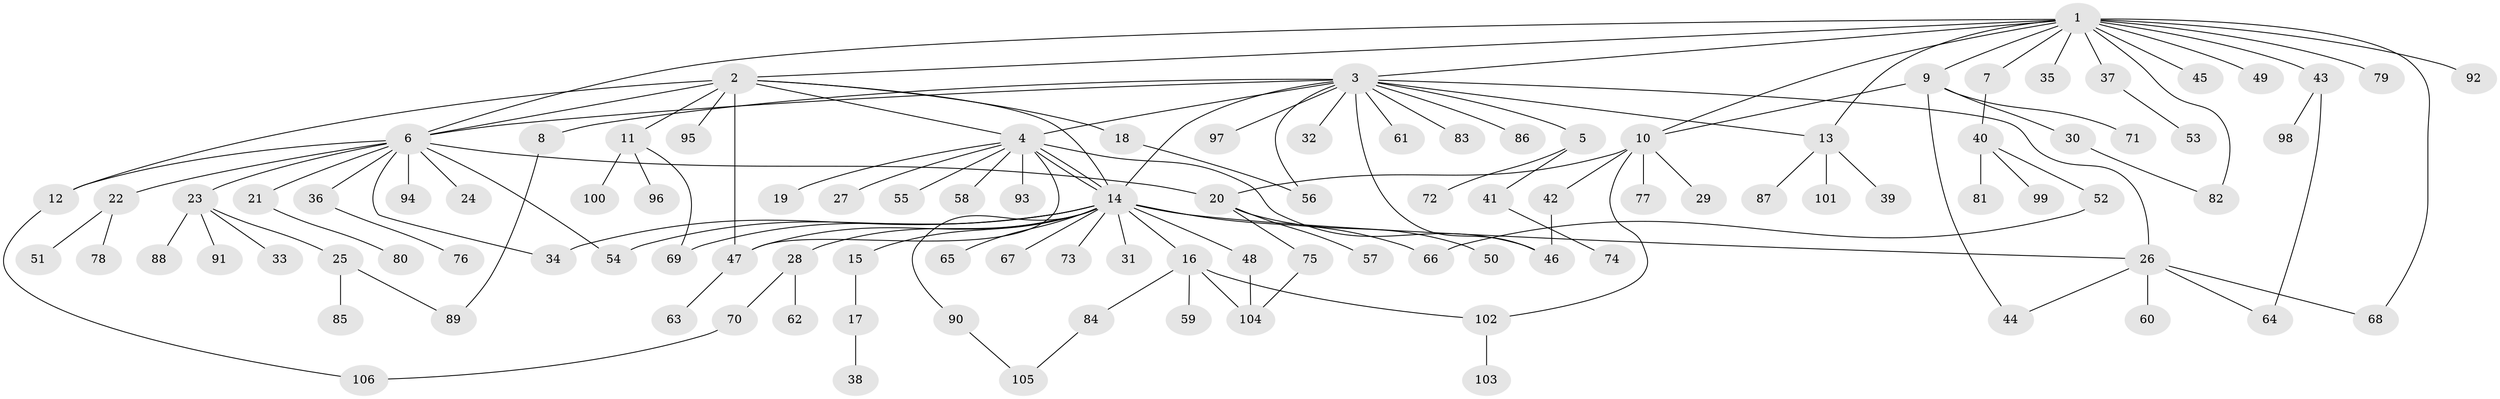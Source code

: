 // coarse degree distribution, {15: 0.0125, 8: 0.025, 20: 0.0125, 2: 0.2625, 13: 0.0125, 5: 0.0125, 3: 0.05, 4: 0.0625, 17: 0.0125, 1: 0.525, 6: 0.0125}
// Generated by graph-tools (version 1.1) at 2025/23/03/03/25 07:23:49]
// undirected, 106 vertices, 135 edges
graph export_dot {
graph [start="1"]
  node [color=gray90,style=filled];
  1;
  2;
  3;
  4;
  5;
  6;
  7;
  8;
  9;
  10;
  11;
  12;
  13;
  14;
  15;
  16;
  17;
  18;
  19;
  20;
  21;
  22;
  23;
  24;
  25;
  26;
  27;
  28;
  29;
  30;
  31;
  32;
  33;
  34;
  35;
  36;
  37;
  38;
  39;
  40;
  41;
  42;
  43;
  44;
  45;
  46;
  47;
  48;
  49;
  50;
  51;
  52;
  53;
  54;
  55;
  56;
  57;
  58;
  59;
  60;
  61;
  62;
  63;
  64;
  65;
  66;
  67;
  68;
  69;
  70;
  71;
  72;
  73;
  74;
  75;
  76;
  77;
  78;
  79;
  80;
  81;
  82;
  83;
  84;
  85;
  86;
  87;
  88;
  89;
  90;
  91;
  92;
  93;
  94;
  95;
  96;
  97;
  98;
  99;
  100;
  101;
  102;
  103;
  104;
  105;
  106;
  1 -- 2;
  1 -- 3;
  1 -- 6;
  1 -- 7;
  1 -- 9;
  1 -- 10;
  1 -- 13;
  1 -- 35;
  1 -- 37;
  1 -- 43;
  1 -- 45;
  1 -- 49;
  1 -- 68;
  1 -- 79;
  1 -- 82;
  1 -- 92;
  2 -- 4;
  2 -- 6;
  2 -- 11;
  2 -- 12;
  2 -- 14;
  2 -- 18;
  2 -- 47;
  2 -- 95;
  3 -- 4;
  3 -- 5;
  3 -- 6;
  3 -- 8;
  3 -- 13;
  3 -- 14;
  3 -- 26;
  3 -- 32;
  3 -- 46;
  3 -- 56;
  3 -- 61;
  3 -- 83;
  3 -- 86;
  3 -- 97;
  4 -- 14;
  4 -- 14;
  4 -- 19;
  4 -- 27;
  4 -- 46;
  4 -- 47;
  4 -- 55;
  4 -- 58;
  4 -- 93;
  5 -- 41;
  5 -- 72;
  6 -- 12;
  6 -- 20;
  6 -- 21;
  6 -- 22;
  6 -- 23;
  6 -- 24;
  6 -- 34;
  6 -- 36;
  6 -- 54;
  6 -- 94;
  7 -- 40;
  8 -- 89;
  9 -- 10;
  9 -- 30;
  9 -- 44;
  9 -- 71;
  10 -- 20;
  10 -- 29;
  10 -- 42;
  10 -- 77;
  10 -- 102;
  11 -- 69;
  11 -- 96;
  11 -- 100;
  12 -- 106;
  13 -- 39;
  13 -- 87;
  13 -- 101;
  14 -- 15;
  14 -- 16;
  14 -- 26;
  14 -- 28;
  14 -- 31;
  14 -- 34;
  14 -- 47;
  14 -- 48;
  14 -- 54;
  14 -- 65;
  14 -- 66;
  14 -- 67;
  14 -- 69;
  14 -- 73;
  14 -- 90;
  15 -- 17;
  16 -- 59;
  16 -- 84;
  16 -- 102;
  16 -- 104;
  17 -- 38;
  18 -- 56;
  20 -- 50;
  20 -- 57;
  20 -- 75;
  21 -- 80;
  22 -- 51;
  22 -- 78;
  23 -- 25;
  23 -- 33;
  23 -- 88;
  23 -- 91;
  25 -- 85;
  25 -- 89;
  26 -- 44;
  26 -- 60;
  26 -- 64;
  26 -- 68;
  28 -- 62;
  28 -- 70;
  30 -- 82;
  36 -- 76;
  37 -- 53;
  40 -- 52;
  40 -- 81;
  40 -- 99;
  41 -- 74;
  42 -- 46;
  43 -- 64;
  43 -- 98;
  47 -- 63;
  48 -- 104;
  52 -- 66;
  70 -- 106;
  75 -- 104;
  84 -- 105;
  90 -- 105;
  102 -- 103;
}
